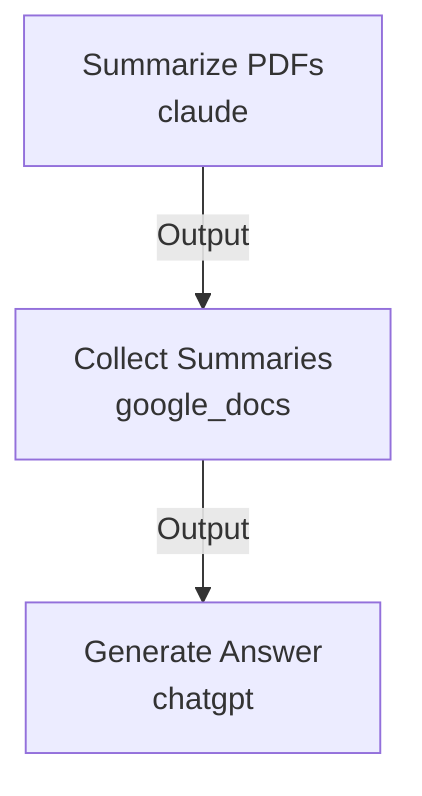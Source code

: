 graph TD
    summarize_pdfs["Summarize PDFs<br/>claude"]
    summarize_pdfs -->|Output| collect_summaries
    collect_summaries["Collect Summaries<br/>google_docs"]
    collect_summaries -->|Output| generate_answer
    generate_answer["Generate Answer<br/>chatgpt"]